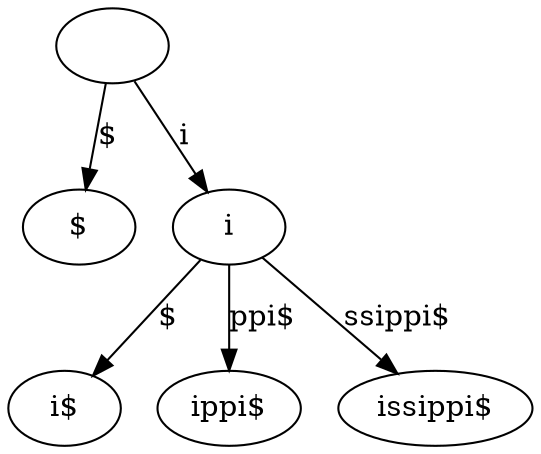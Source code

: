 // Suffix tree
digraph {
	"|" [label=""]
	"$|$" [label="$"]
	"|" -> "$|$" [label="$"]
	"i|i" [label=i]
	"$|i$" [label="i$"]
	"i|i" -> "$|i$" [label="$"]
	"ppi$|ippi$" [label="ippi$"]
	"i|i" -> "ppi$|ippi$" [label="ppi$"]
	"ssippi$|issippi$" [label="issippi$"]
	"i|i" -> "ssippi$|issippi$" [label="ssippi$"]
	"|" -> "i|i" [label=i]
}
